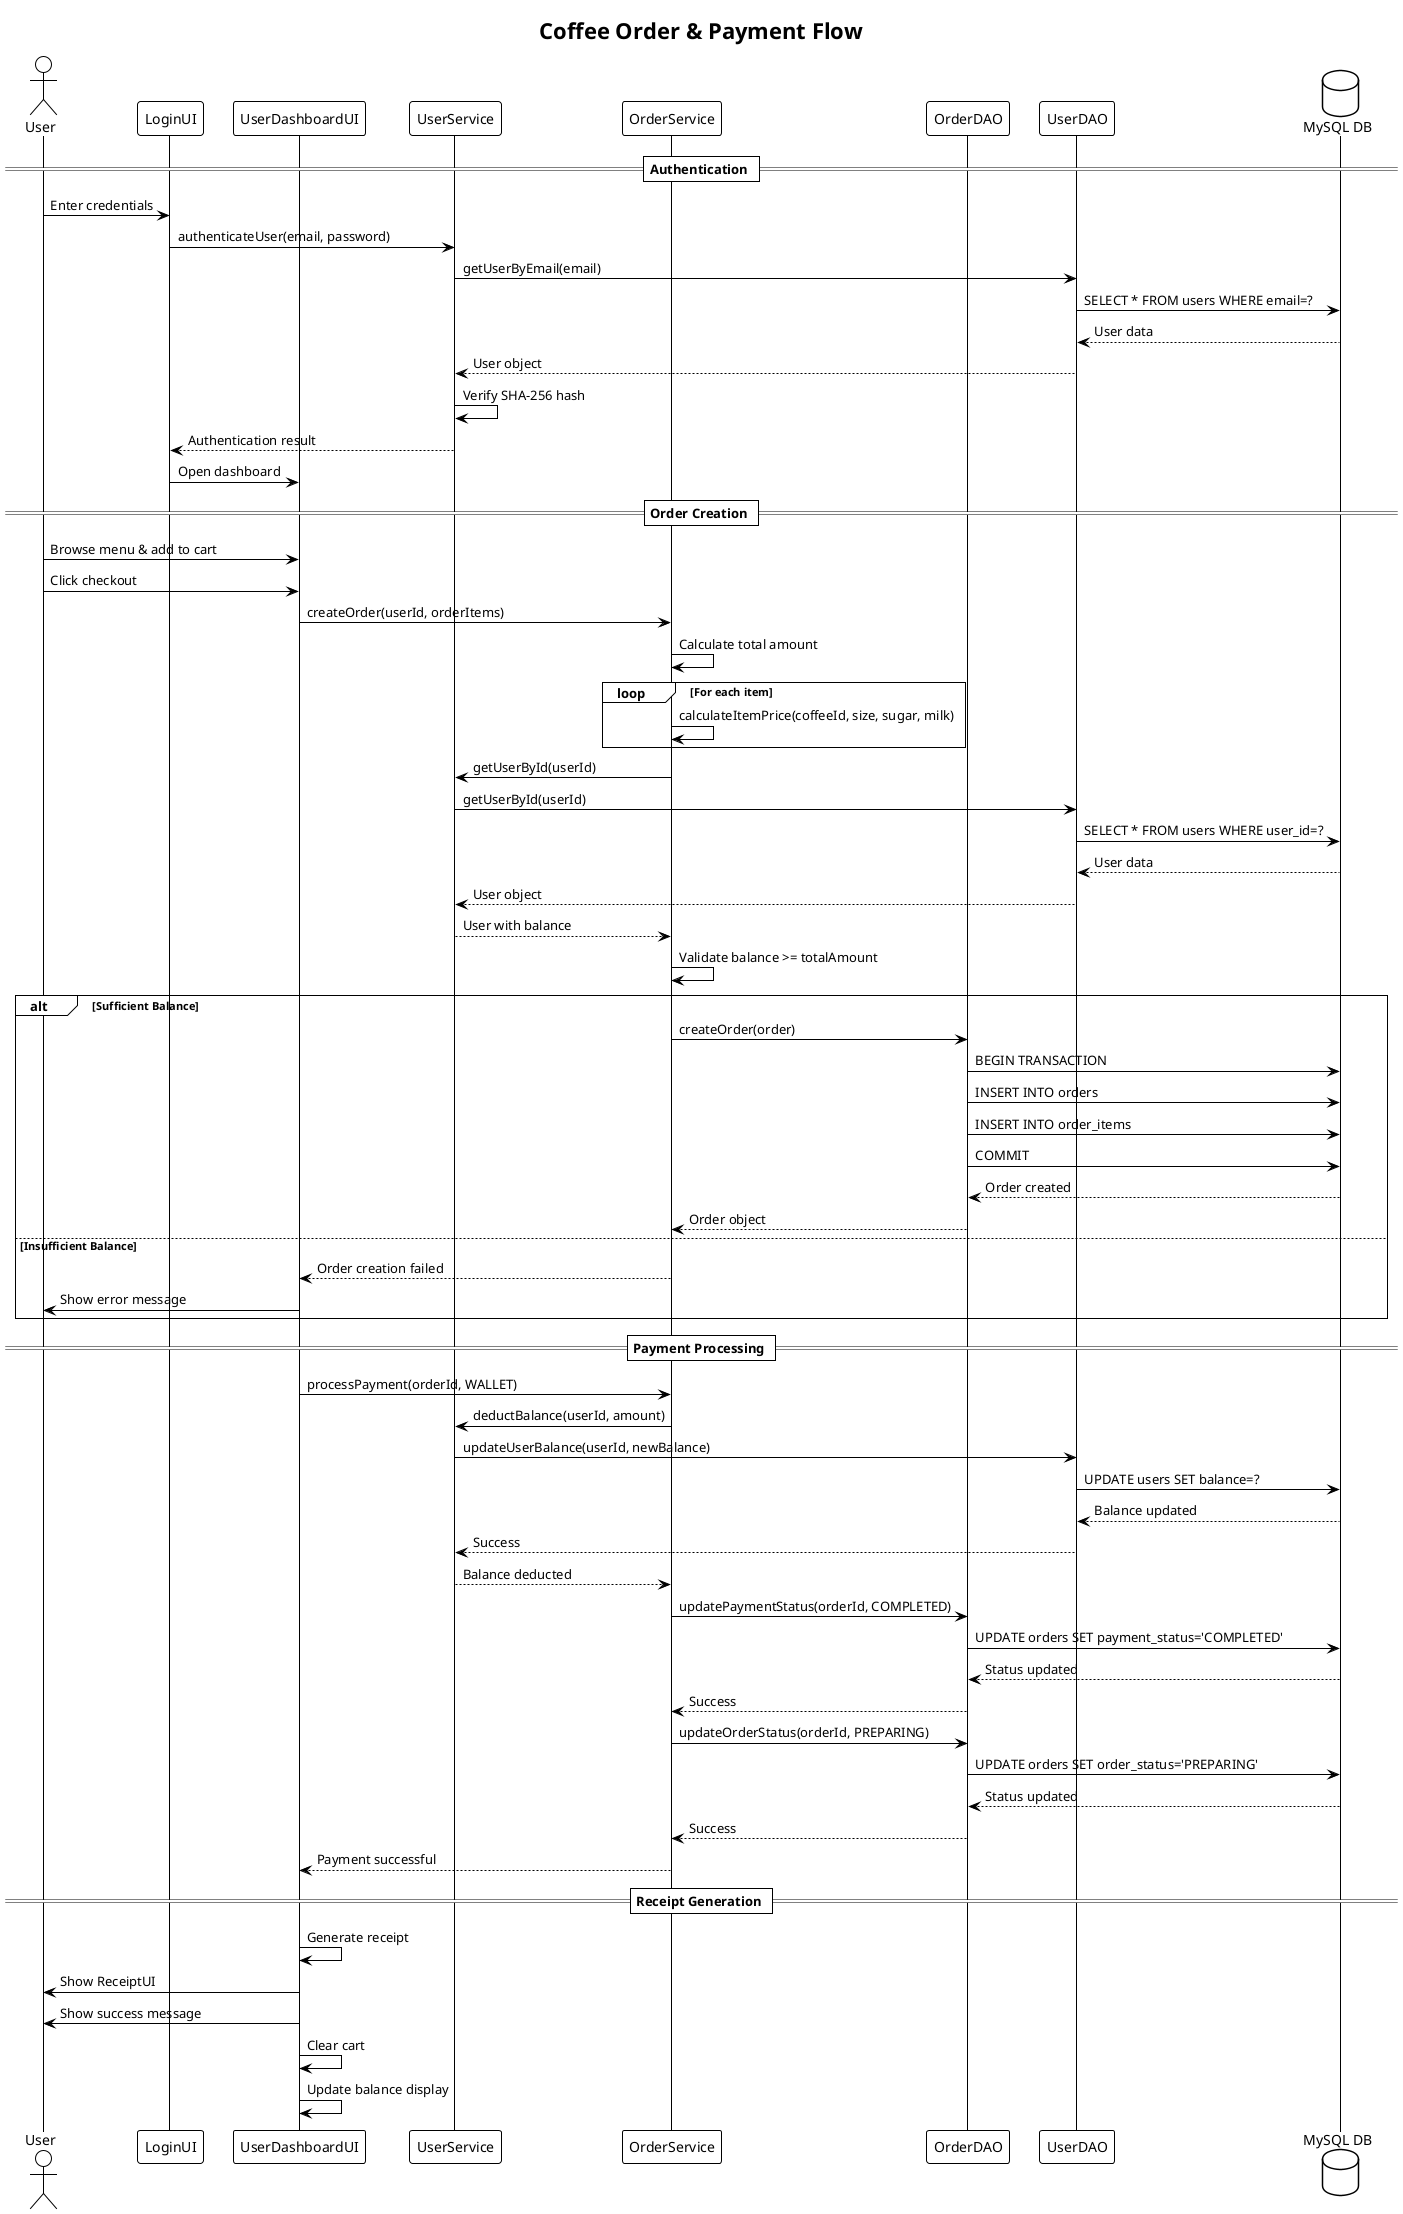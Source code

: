 @startuml Sequence_Diagram
!theme plain
title Coffee Order & Payment Flow

actor User
participant "LoginUI" as Login
participant "UserDashboardUI" as Dashboard
participant "UserService" as UserSvc
participant "OrderService" as OrderSvc
participant "OrderDAO" as OrderDAO
participant "UserDAO" as UserDAO
database "MySQL DB" as DB

== Authentication ==
User -> Login: Enter credentials
Login -> UserSvc: authenticateUser(email, password)
UserSvc -> UserDAO: getUserByEmail(email)
UserDAO -> DB: SELECT * FROM users WHERE email=?
DB --> UserDAO: User data
UserDAO --> UserSvc: User object
UserSvc -> UserSvc: Verify SHA-256 hash
UserSvc --> Login: Authentication result
Login -> Dashboard: Open dashboard

== Order Creation ==
User -> Dashboard: Browse menu & add to cart
User -> Dashboard: Click checkout
Dashboard -> OrderSvc: createOrder(userId, orderItems)

OrderSvc -> OrderSvc: Calculate total amount
loop For each item
    OrderSvc -> OrderSvc: calculateItemPrice(coffeeId, size, sugar, milk)
end

OrderSvc -> UserSvc: getUserById(userId)
UserSvc -> UserDAO: getUserById(userId)
UserDAO -> DB: SELECT * FROM users WHERE user_id=?
DB --> UserDAO: User data
UserDAO --> UserSvc: User object
UserSvc --> OrderSvc: User with balance

OrderSvc -> OrderSvc: Validate balance >= totalAmount

alt Sufficient Balance
    OrderSvc -> OrderDAO: createOrder(order)
    OrderDAO -> DB: BEGIN TRANSACTION
    OrderDAO -> DB: INSERT INTO orders
    OrderDAO -> DB: INSERT INTO order_items
    OrderDAO -> DB: COMMIT
    DB --> OrderDAO: Order created
    OrderDAO --> OrderSvc: Order object
else Insufficient Balance
    OrderSvc --> Dashboard: Order creation failed
    Dashboard -> User: Show error message
end

== Payment Processing ==
Dashboard -> OrderSvc: processPayment(orderId, WALLET)
OrderSvc -> UserSvc: deductBalance(userId, amount)
UserSvc -> UserDAO: updateUserBalance(userId, newBalance)
UserDAO -> DB: UPDATE users SET balance=?
DB --> UserDAO: Balance updated
UserDAO --> UserSvc: Success
UserSvc --> OrderSvc: Balance deducted

OrderSvc -> OrderDAO: updatePaymentStatus(orderId, COMPLETED)
OrderDAO -> DB: UPDATE orders SET payment_status='COMPLETED'
DB --> OrderDAO: Status updated
OrderDAO --> OrderSvc: Success

OrderSvc -> OrderDAO: updateOrderStatus(orderId, PREPARING)
OrderDAO -> DB: UPDATE orders SET order_status='PREPARING'
DB --> OrderDAO: Status updated
OrderDAO --> OrderSvc: Success
OrderSvc --> Dashboard: Payment successful

== Receipt Generation ==
Dashboard -> Dashboard: Generate receipt
Dashboard -> User: Show ReceiptUI
Dashboard -> User: Show success message
Dashboard -> Dashboard: Clear cart
Dashboard -> Dashboard: Update balance display

@enduml